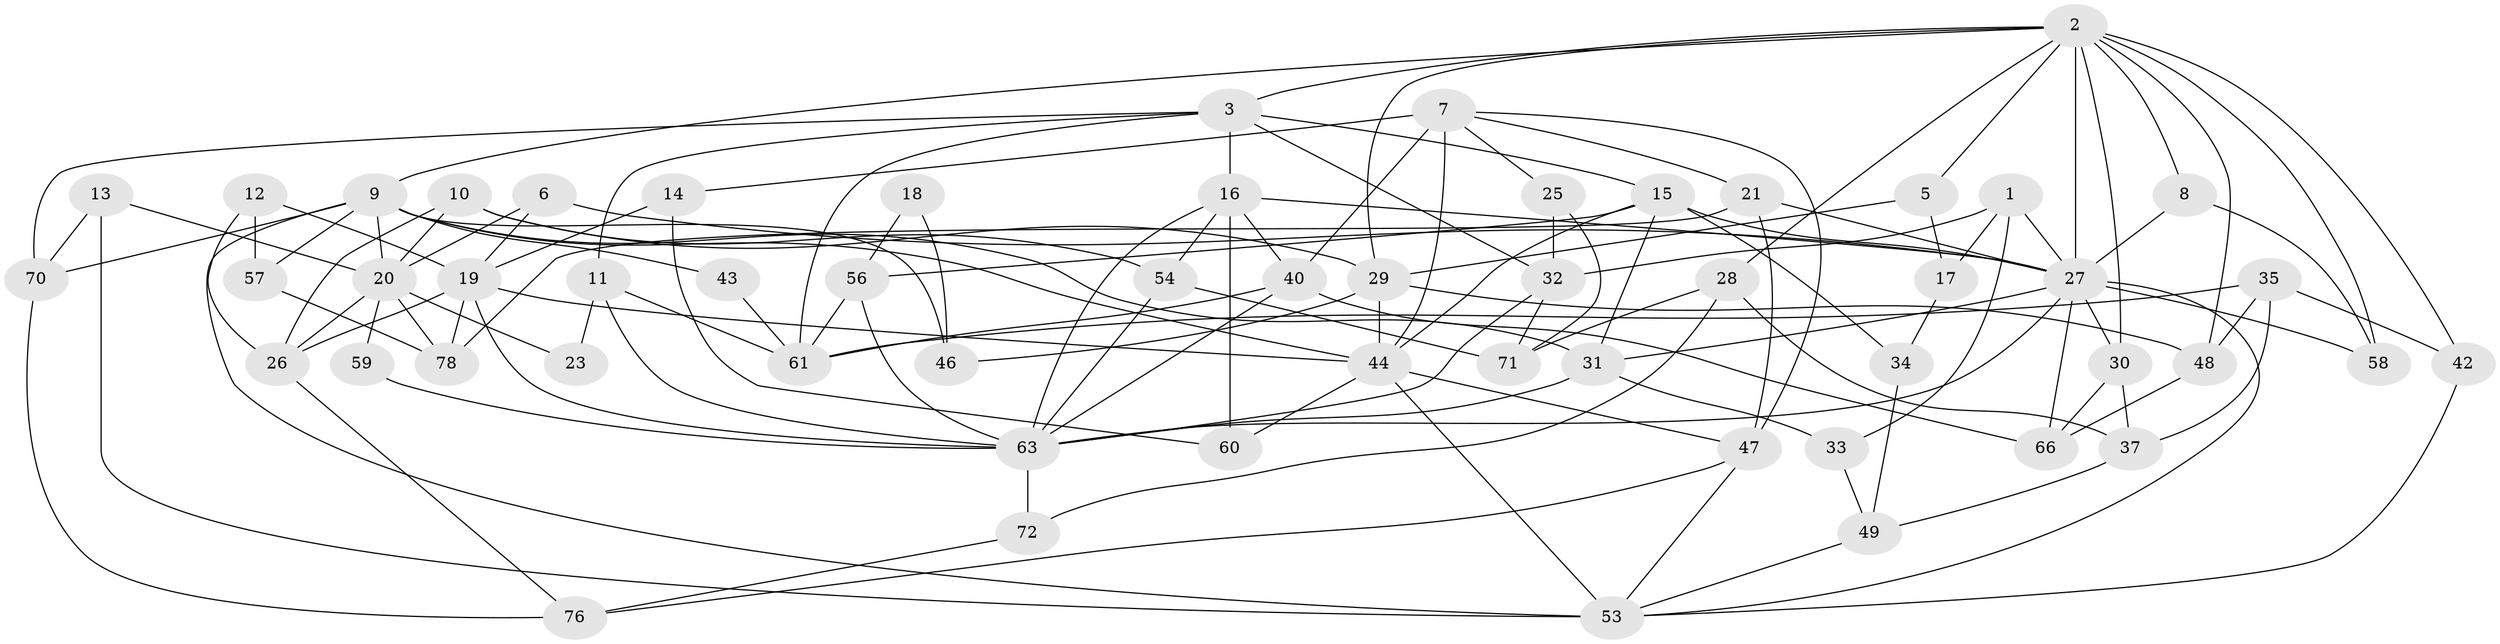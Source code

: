 // original degree distribution, {5: 0.16049382716049382, 6: 0.07407407407407407, 2: 0.12345679012345678, 4: 0.345679012345679, 3: 0.24691358024691357, 7: 0.012345679012345678, 8: 0.037037037037037035}
// Generated by graph-tools (version 1.1) at 2025/18/03/04/25 18:18:40]
// undirected, 56 vertices, 130 edges
graph export_dot {
graph [start="1"]
  node [color=gray90,style=filled];
  1;
  2 [super="+80"];
  3 [super="+69+4"];
  5;
  6;
  7;
  8;
  9 [super="+68+22"];
  10;
  11;
  12;
  13;
  14;
  15 [super="+24"];
  16;
  17 [super="+50"];
  18;
  19 [super="+39"];
  20 [super="+45"];
  21;
  23;
  25 [super="+41"];
  26;
  27 [super="+52+75"];
  28;
  29 [super="+38"];
  30 [super="+67"];
  31;
  32 [super="+36"];
  33;
  34;
  35;
  37;
  40 [super="+51"];
  42;
  43;
  44 [super="+79+55"];
  46;
  47;
  48;
  49;
  53 [super="+73"];
  54;
  56;
  57;
  58;
  59;
  60;
  61;
  63 [super="+64+65"];
  66;
  70;
  71;
  72;
  76;
  78;
  1 -- 27 [weight=2];
  1 -- 33;
  1 -- 32;
  1 -- 17;
  2 -- 5;
  2 -- 8;
  2 -- 30;
  2 -- 9;
  2 -- 42;
  2 -- 48;
  2 -- 58;
  2 -- 27 [weight=2];
  2 -- 28;
  2 -- 3;
  2 -- 29;
  3 -- 70;
  3 -- 11;
  3 -- 15;
  3 -- 16;
  3 -- 61;
  3 -- 32;
  5 -- 17;
  5 -- 29;
  6 -- 19 [weight=2];
  6 -- 27;
  6 -- 20;
  7 -- 21;
  7 -- 47;
  7 -- 14;
  7 -- 40;
  7 -- 44 [weight=2];
  7 -- 25;
  8 -- 58;
  8 -- 27;
  9 -- 20;
  9 -- 46;
  9 -- 53;
  9 -- 70;
  9 -- 31;
  9 -- 43;
  9 -- 44;
  9 -- 57;
  10 -- 54;
  10 -- 26;
  10 -- 29;
  10 -- 20;
  11 -- 61;
  11 -- 23;
  11 -- 63;
  12 -- 57;
  12 -- 26;
  12 -- 19;
  13 -- 20;
  13 -- 70;
  13 -- 53;
  14 -- 60;
  14 -- 19;
  15 -- 27;
  15 -- 31 [weight=2];
  15 -- 34;
  15 -- 56;
  15 -- 44;
  16 -- 27;
  16 -- 54;
  16 -- 60;
  16 -- 40;
  16 -- 63;
  17 -- 34;
  18 -- 46;
  18 -- 56;
  19 -- 26;
  19 -- 78;
  19 -- 63;
  19 -- 44;
  20 -- 26;
  20 -- 23;
  20 -- 59;
  20 -- 78;
  21 -- 27 [weight=2];
  21 -- 47;
  21 -- 78;
  25 -- 71;
  25 -- 32;
  26 -- 76;
  27 -- 30;
  27 -- 53;
  27 -- 31;
  27 -- 66;
  27 -- 58;
  27 -- 63;
  28 -- 37;
  28 -- 71;
  28 -- 72;
  29 -- 48;
  29 -- 46;
  29 -- 44;
  30 -- 66;
  30 -- 37;
  31 -- 33;
  31 -- 63;
  32 -- 63;
  32 -- 71;
  33 -- 49;
  34 -- 49;
  35 -- 37;
  35 -- 42;
  35 -- 48;
  35 -- 61;
  37 -- 49;
  40 -- 66;
  40 -- 61;
  40 -- 63;
  42 -- 53;
  43 -- 61;
  44 -- 53 [weight=2];
  44 -- 60;
  44 -- 47;
  47 -- 76;
  47 -- 53;
  48 -- 66;
  49 -- 53;
  54 -- 71;
  54 -- 63;
  56 -- 61;
  56 -- 63;
  57 -- 78;
  59 -- 63;
  63 -- 72;
  70 -- 76;
  72 -- 76;
}
